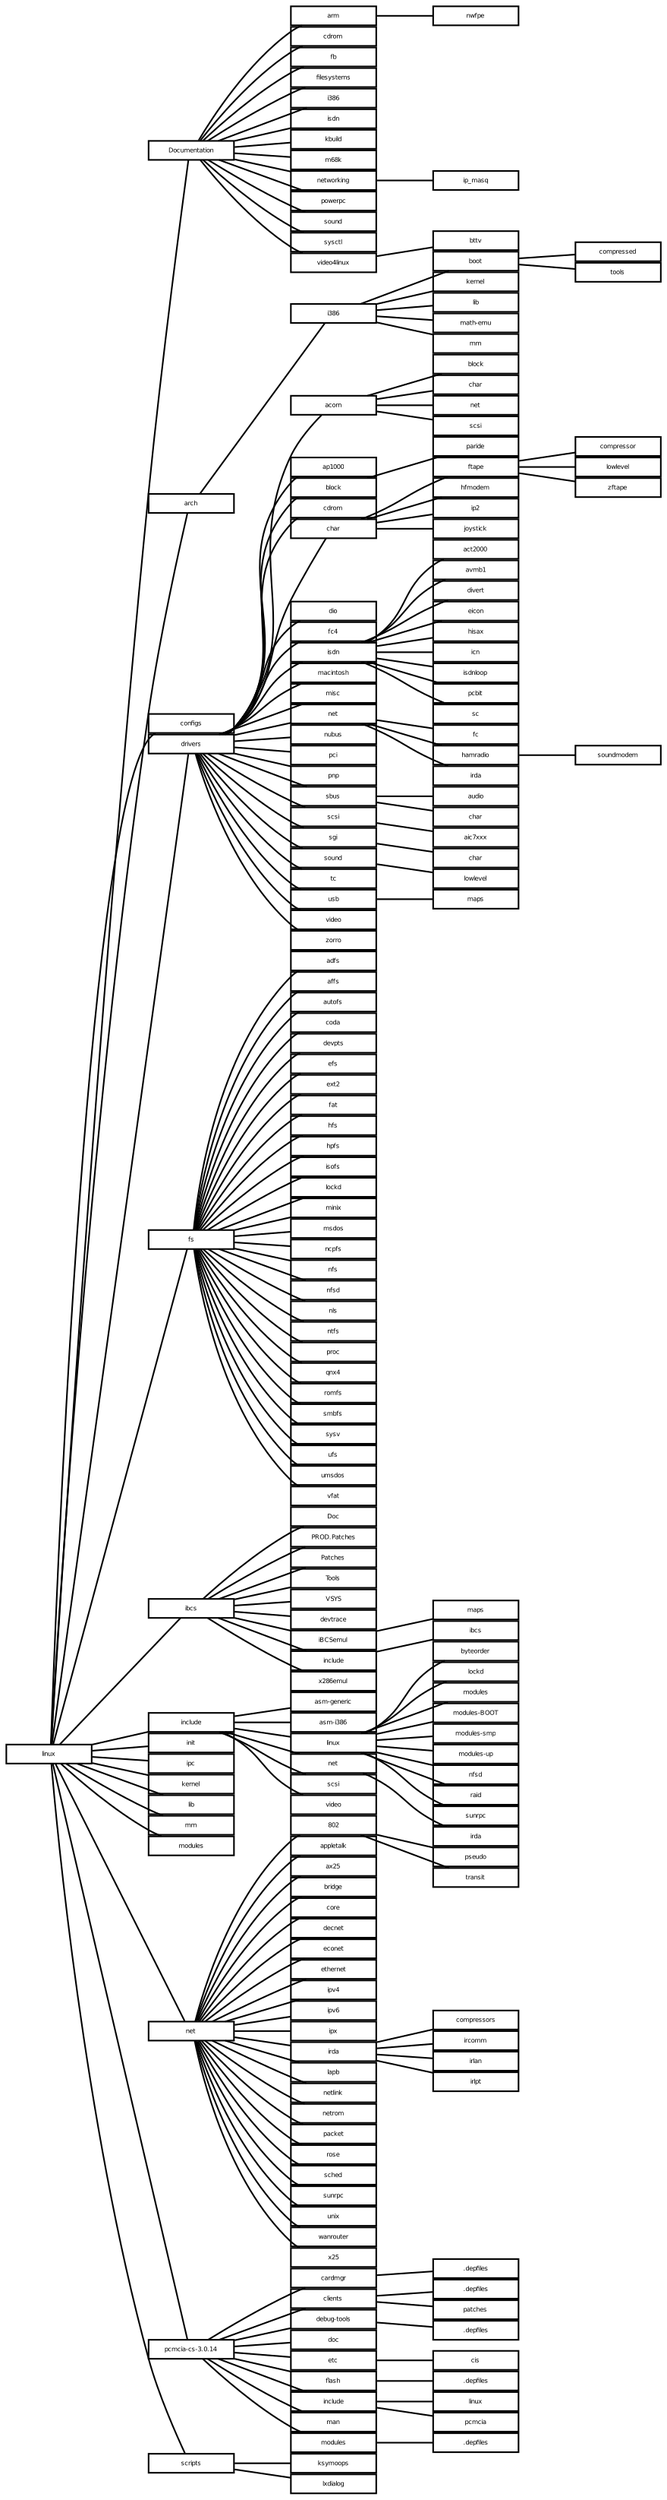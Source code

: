 #!/usr/local/bin/dot
# Automatically generated file.
# Contains the directory representation of /usr/src/linux/ generated by dirgraph.pl
#

digraph G {
	nodesep=.01;
	rankdir=LR;
	node [height=.05,shape=box,fontname="Helvetica",fontsize=4];
	edge [arrowhead=none,arrowtail=none];

	__usr_src_linux [label="linux"];
	__usr_src_linux_Documentation [label="Documentation"];
	__usr_src_linux_Documentation_arm [label="arm"];
	__usr_src_linux_Documentation_arm_nwfpe [label="nwfpe"];
	__usr_src_linux_Documentation_cdrom [label="cdrom"];
	__usr_src_linux_Documentation_fb [label="fb"];
	__usr_src_linux_Documentation_filesystems [label="filesystems"];
	__usr_src_linux_Documentation_i386 [label="i386"];
	__usr_src_linux_Documentation_isdn [label="isdn"];
	__usr_src_linux_Documentation_kbuild [label="kbuild"];
	__usr_src_linux_Documentation_m68k [label="m68k"];
	__usr_src_linux_Documentation_networking [label="networking"];
	__usr_src_linux_Documentation_networking_ip_masq [label="ip_masq"];
	__usr_src_linux_Documentation_powerpc [label="powerpc"];
	__usr_src_linux_Documentation_sound [label="sound"];
	__usr_src_linux_Documentation_sysctl [label="sysctl"];
	__usr_src_linux_Documentation_video4linux [label="video4linux"];
	__usr_src_linux_Documentation_video4linux_bttv [label="bttv"];
	__usr_src_linux_arch [label="arch"];
	__usr_src_linux_arch_i386 [label="i386"];
	__usr_src_linux_arch_i386_boot [label="boot"];
	__usr_src_linux_arch_i386_boot_compressed [label="compressed"];
	__usr_src_linux_arch_i386_boot_tools [label="tools"];
	__usr_src_linux_arch_i386_kernel [label="kernel"];
	__usr_src_linux_arch_i386_lib [label="lib"];
	__usr_src_linux_arch_i386_math_emu [label="math-emu"];
	__usr_src_linux_arch_i386_mm [label="mm"];
	__usr_src_linux_configs [label="configs"];
	__usr_src_linux_drivers [label="drivers"];
	__usr_src_linux_drivers_acorn [label="acorn"];
	__usr_src_linux_drivers_acorn_block [label="block"];
	__usr_src_linux_drivers_acorn_char [label="char"];
	__usr_src_linux_drivers_acorn_net [label="net"];
	__usr_src_linux_drivers_acorn_scsi [label="scsi"];
	__usr_src_linux_drivers_ap1000 [label="ap1000"];
	__usr_src_linux_drivers_block [label="block"];
	__usr_src_linux_drivers_block_paride [label="paride"];
	__usr_src_linux_drivers_cdrom [label="cdrom"];
	__usr_src_linux_drivers_char [label="char"];
	__usr_src_linux_drivers_char_ftape [label="ftape"];
	__usr_src_linux_drivers_char_ftape_compressor [label="compressor"];
	__usr_src_linux_drivers_char_ftape_lowlevel [label="lowlevel"];
	__usr_src_linux_drivers_char_ftape_zftape [label="zftape"];
	__usr_src_linux_drivers_char_hfmodem [label="hfmodem"];
	__usr_src_linux_drivers_char_ip2 [label="ip2"];
	__usr_src_linux_drivers_char_joystick [label="joystick"];
	__usr_src_linux_drivers_dio [label="dio"];
	__usr_src_linux_drivers_fc4 [label="fc4"];
	__usr_src_linux_drivers_isdn [label="isdn"];
	__usr_src_linux_drivers_isdn_act2000 [label="act2000"];
	__usr_src_linux_drivers_isdn_avmb1 [label="avmb1"];
	__usr_src_linux_drivers_isdn_divert [label="divert"];
	__usr_src_linux_drivers_isdn_eicon [label="eicon"];
	__usr_src_linux_drivers_isdn_hisax [label="hisax"];
	__usr_src_linux_drivers_isdn_icn [label="icn"];
	__usr_src_linux_drivers_isdn_isdnloop [label="isdnloop"];
	__usr_src_linux_drivers_isdn_pcbit [label="pcbit"];
	__usr_src_linux_drivers_isdn_sc [label="sc"];
	__usr_src_linux_drivers_macintosh [label="macintosh"];
	__usr_src_linux_drivers_misc [label="misc"];
	__usr_src_linux_drivers_net [label="net"];
	__usr_src_linux_drivers_net_fc [label="fc"];
	__usr_src_linux_drivers_net_hamradio [label="hamradio"];
	__usr_src_linux_drivers_net_hamradio_soundmodem [label="soundmodem"];
	__usr_src_linux_drivers_net_irda [label="irda"];
	__usr_src_linux_drivers_nubus [label="nubus"];
	__usr_src_linux_drivers_pci [label="pci"];
	__usr_src_linux_drivers_pnp [label="pnp"];
	__usr_src_linux_drivers_sbus [label="sbus"];
	__usr_src_linux_drivers_sbus_audio [label="audio"];
	__usr_src_linux_drivers_sbus_char [label="char"];
	__usr_src_linux_drivers_scsi [label="scsi"];
	__usr_src_linux_drivers_scsi_aic7xxx [label="aic7xxx"];
	__usr_src_linux_drivers_sgi [label="sgi"];
	__usr_src_linux_drivers_sgi_char [label="char"];
	__usr_src_linux_drivers_sound [label="sound"];
	__usr_src_linux_drivers_sound_lowlevel [label="lowlevel"];
	__usr_src_linux_drivers_tc [label="tc"];
	__usr_src_linux_drivers_usb [label="usb"];
	__usr_src_linux_drivers_usb_maps [label="maps"];
	__usr_src_linux_drivers_video [label="video"];
	__usr_src_linux_drivers_zorro [label="zorro"];
	__usr_src_linux_fs [label="fs"];
	__usr_src_linux_fs_adfs [label="adfs"];
	__usr_src_linux_fs_affs [label="affs"];
	__usr_src_linux_fs_autofs [label="autofs"];
	__usr_src_linux_fs_coda [label="coda"];
	__usr_src_linux_fs_devpts [label="devpts"];
	__usr_src_linux_fs_efs [label="efs"];
	__usr_src_linux_fs_ext2 [label="ext2"];
	__usr_src_linux_fs_fat [label="fat"];
	__usr_src_linux_fs_hfs [label="hfs"];
	__usr_src_linux_fs_hpfs [label="hpfs"];
	__usr_src_linux_fs_isofs [label="isofs"];
	__usr_src_linux_fs_lockd [label="lockd"];
	__usr_src_linux_fs_minix [label="minix"];
	__usr_src_linux_fs_msdos [label="msdos"];
	__usr_src_linux_fs_ncpfs [label="ncpfs"];
	__usr_src_linux_fs_nfs [label="nfs"];
	__usr_src_linux_fs_nfsd [label="nfsd"];
	__usr_src_linux_fs_nls [label="nls"];
	__usr_src_linux_fs_ntfs [label="ntfs"];
	__usr_src_linux_fs_proc [label="proc"];
	__usr_src_linux_fs_qnx4 [label="qnx4"];
	__usr_src_linux_fs_romfs [label="romfs"];
	__usr_src_linux_fs_smbfs [label="smbfs"];
	__usr_src_linux_fs_sysv [label="sysv"];
	__usr_src_linux_fs_ufs [label="ufs"];
	__usr_src_linux_fs_umsdos [label="umsdos"];
	__usr_src_linux_fs_vfat [label="vfat"];
	__usr_src_linux_ibcs [label="ibcs"];
	__usr_src_linux_ibcs_Doc [label="Doc"];
	__usr_src_linux_ibcs_PROD_Patches [label="PROD.Patches"];
	__usr_src_linux_ibcs_Patches [label="Patches"];
	__usr_src_linux_ibcs_Tools [label="Tools"];
	__usr_src_linux_ibcs_VSYS [label="VSYS"];
	__usr_src_linux_ibcs_devtrace [label="devtrace"];
	__usr_src_linux_ibcs_iBCSemul [label="iBCSemul"];
	__usr_src_linux_ibcs_iBCSemul_maps [label="maps"];
	__usr_src_linux_ibcs_include [label="include"];
	__usr_src_linux_ibcs_include_ibcs [label="ibcs"];
	__usr_src_linux_ibcs_x286emul [label="x286emul"];
	__usr_src_linux_include [label="include"];
	__usr_src_linux_include_asm_generic [label="asm-generic"];
	__usr_src_linux_include_asm_i386 [label="asm-i386"];
	__usr_src_linux_include_linux [label="linux"];
	__usr_src_linux_include_linux_byteorder [label="byteorder"];
	__usr_src_linux_include_linux_lockd [label="lockd"];
	__usr_src_linux_include_linux_modules [label="modules"];
	__usr_src_linux_include_linux_modules_BOOT [label="modules-BOOT"];
	__usr_src_linux_include_linux_modules_smp [label="modules-smp"];
	__usr_src_linux_include_linux_modules_up [label="modules-up"];
	__usr_src_linux_include_linux_nfsd [label="nfsd"];
	__usr_src_linux_include_linux_raid [label="raid"];
	__usr_src_linux_include_linux_sunrpc [label="sunrpc"];
	__usr_src_linux_include_net [label="net"];
	__usr_src_linux_include_net_irda [label="irda"];
	__usr_src_linux_include_scsi [label="scsi"];
	__usr_src_linux_include_video [label="video"];
	__usr_src_linux_init [label="init"];
	__usr_src_linux_ipc [label="ipc"];
	__usr_src_linux_kernel [label="kernel"];
	__usr_src_linux_lib [label="lib"];
	__usr_src_linux_mm [label="mm"];
	__usr_src_linux_modules [label="modules"];
	__usr_src_linux_net [label="net"];
	__usr_src_linux_net_802 [label="802"];
	__usr_src_linux_net_802_pseudo [label="pseudo"];
	__usr_src_linux_net_802_transit [label="transit"];
	__usr_src_linux_net_appletalk [label="appletalk"];
	__usr_src_linux_net_ax25 [label="ax25"];
	__usr_src_linux_net_bridge [label="bridge"];
	__usr_src_linux_net_core [label="core"];
	__usr_src_linux_net_decnet [label="decnet"];
	__usr_src_linux_net_econet [label="econet"];
	__usr_src_linux_net_ethernet [label="ethernet"];
	__usr_src_linux_net_ipv4 [label="ipv4"];
	__usr_src_linux_net_ipv6 [label="ipv6"];
	__usr_src_linux_net_ipx [label="ipx"];
	__usr_src_linux_net_irda [label="irda"];
	__usr_src_linux_net_irda_compressors [label="compressors"];
	__usr_src_linux_net_irda_ircomm [label="ircomm"];
	__usr_src_linux_net_irda_irlan [label="irlan"];
	__usr_src_linux_net_irda_irlpt [label="irlpt"];
	__usr_src_linux_net_lapb [label="lapb"];
	__usr_src_linux_net_netlink [label="netlink"];
	__usr_src_linux_net_netrom [label="netrom"];
	__usr_src_linux_net_packet [label="packet"];
	__usr_src_linux_net_rose [label="rose"];
	__usr_src_linux_net_sched [label="sched"];
	__usr_src_linux_net_sunrpc [label="sunrpc"];
	__usr_src_linux_net_unix [label="unix"];
	__usr_src_linux_net_wanrouter [label="wanrouter"];
	__usr_src_linux_net_x25 [label="x25"];
	__usr_src_linux_pcmcia_cs_3_0_14 [label="pcmcia-cs-3.0.14"];
	__usr_src_linux_pcmcia_cs_3_0_14_cardmgr [label="cardmgr"];
	__usr_src_linux_pcmcia_cs_3_0_14_cardmgr__depfiles [label=".depfiles"];
	__usr_src_linux_pcmcia_cs_3_0_14_clients [label="clients"];
	__usr_src_linux_pcmcia_cs_3_0_14_clients__depfiles [label=".depfiles"];
	__usr_src_linux_pcmcia_cs_3_0_14_clients_patches [label="patches"];
	__usr_src_linux_pcmcia_cs_3_0_14_debug_tools [label="debug-tools"];
	__usr_src_linux_pcmcia_cs_3_0_14_debug_tools__depfiles [label=".depfiles"];
	__usr_src_linux_pcmcia_cs_3_0_14_doc [label="doc"];
	__usr_src_linux_pcmcia_cs_3_0_14_etc [label="etc"];
	__usr_src_linux_pcmcia_cs_3_0_14_etc_cis [label="cis"];
	__usr_src_linux_pcmcia_cs_3_0_14_flash [label="flash"];
	__usr_src_linux_pcmcia_cs_3_0_14_flash__depfiles [label=".depfiles"];
	__usr_src_linux_pcmcia_cs_3_0_14_include [label="include"];
	__usr_src_linux_pcmcia_cs_3_0_14_include_linux [label="linux"];
	__usr_src_linux_pcmcia_cs_3_0_14_include_pcmcia [label="pcmcia"];
	__usr_src_linux_pcmcia_cs_3_0_14_man [label="man"];
	__usr_src_linux_pcmcia_cs_3_0_14_modules [label="modules"];
	__usr_src_linux_pcmcia_cs_3_0_14_modules__depfiles [label=".depfiles"];
	__usr_src_linux_scripts [label="scripts"];
	__usr_src_linux_scripts_ksymoops [label="ksymoops"];
	__usr_src_linux_scripts_lxdialog [label="lxdialog"];
	__usr_src_linux->__usr_src_linux_Documentation;
	__usr_src_linux->__usr_src_linux_arch;
	__usr_src_linux->__usr_src_linux_configs;
	__usr_src_linux->__usr_src_linux_drivers;
	__usr_src_linux->__usr_src_linux_fs;
	__usr_src_linux->__usr_src_linux_ibcs;
	__usr_src_linux->__usr_src_linux_include;
	__usr_src_linux->__usr_src_linux_init;
	__usr_src_linux->__usr_src_linux_ipc;
	__usr_src_linux->__usr_src_linux_kernel;
	__usr_src_linux->__usr_src_linux_lib;
	__usr_src_linux->__usr_src_linux_mm;
	__usr_src_linux->__usr_src_linux_modules;
	__usr_src_linux->__usr_src_linux_net;
	__usr_src_linux->__usr_src_linux_pcmcia_cs_3_0_14;
	__usr_src_linux->__usr_src_linux_scripts;
	__usr_src_linux_Documentation->__usr_src_linux_Documentation_arm;
	__usr_src_linux_Documentation->__usr_src_linux_Documentation_cdrom;
	__usr_src_linux_Documentation->__usr_src_linux_Documentation_fb;
	__usr_src_linux_Documentation->__usr_src_linux_Documentation_filesystems;
	__usr_src_linux_Documentation->__usr_src_linux_Documentation_i386;
	__usr_src_linux_Documentation->__usr_src_linux_Documentation_isdn;
	__usr_src_linux_Documentation->__usr_src_linux_Documentation_kbuild;
	__usr_src_linux_Documentation->__usr_src_linux_Documentation_m68k;
	__usr_src_linux_Documentation->__usr_src_linux_Documentation_networking;
	__usr_src_linux_Documentation->__usr_src_linux_Documentation_powerpc;
	__usr_src_linux_Documentation->__usr_src_linux_Documentation_sound;
	__usr_src_linux_Documentation->__usr_src_linux_Documentation_sysctl;
	__usr_src_linux_Documentation->__usr_src_linux_Documentation_video4linux;
	__usr_src_linux_Documentation_arm->__usr_src_linux_Documentation_arm_nwfpe;
	__usr_src_linux_Documentation_networking->__usr_src_linux_Documentation_networking_ip_masq;
	__usr_src_linux_Documentation_video4linux->__usr_src_linux_Documentation_video4linux_bttv;
	__usr_src_linux_arch->__usr_src_linux_arch_i386;
	__usr_src_linux_arch_i386->__usr_src_linux_arch_i386_boot;
	__usr_src_linux_arch_i386->__usr_src_linux_arch_i386_kernel;
	__usr_src_linux_arch_i386->__usr_src_linux_arch_i386_lib;
	__usr_src_linux_arch_i386->__usr_src_linux_arch_i386_math_emu;
	__usr_src_linux_arch_i386->__usr_src_linux_arch_i386_mm;
	__usr_src_linux_arch_i386_boot->__usr_src_linux_arch_i386_boot_compressed;
	__usr_src_linux_arch_i386_boot->__usr_src_linux_arch_i386_boot_tools;
	__usr_src_linux_drivers->__usr_src_linux_drivers_acorn;
	__usr_src_linux_drivers->__usr_src_linux_drivers_ap1000;
	__usr_src_linux_drivers->__usr_src_linux_drivers_block;
	__usr_src_linux_drivers->__usr_src_linux_drivers_cdrom;
	__usr_src_linux_drivers->__usr_src_linux_drivers_char;
	__usr_src_linux_drivers->__usr_src_linux_drivers_dio;
	__usr_src_linux_drivers->__usr_src_linux_drivers_fc4;
	__usr_src_linux_drivers->__usr_src_linux_drivers_isdn;
	__usr_src_linux_drivers->__usr_src_linux_drivers_macintosh;
	__usr_src_linux_drivers->__usr_src_linux_drivers_misc;
	__usr_src_linux_drivers->__usr_src_linux_drivers_net;
	__usr_src_linux_drivers->__usr_src_linux_drivers_nubus;
	__usr_src_linux_drivers->__usr_src_linux_drivers_pci;
	__usr_src_linux_drivers->__usr_src_linux_drivers_pnp;
	__usr_src_linux_drivers->__usr_src_linux_drivers_sbus;
	__usr_src_linux_drivers->__usr_src_linux_drivers_scsi;
	__usr_src_linux_drivers->__usr_src_linux_drivers_sgi;
	__usr_src_linux_drivers->__usr_src_linux_drivers_sound;
	__usr_src_linux_drivers->__usr_src_linux_drivers_tc;
	__usr_src_linux_drivers->__usr_src_linux_drivers_usb;
	__usr_src_linux_drivers->__usr_src_linux_drivers_video;
	__usr_src_linux_drivers->__usr_src_linux_drivers_zorro;
	__usr_src_linux_drivers_acorn->__usr_src_linux_drivers_acorn_block;
	__usr_src_linux_drivers_acorn->__usr_src_linux_drivers_acorn_char;
	__usr_src_linux_drivers_acorn->__usr_src_linux_drivers_acorn_net;
	__usr_src_linux_drivers_acorn->__usr_src_linux_drivers_acorn_scsi;
	__usr_src_linux_drivers_block->__usr_src_linux_drivers_block_paride;
	__usr_src_linux_drivers_char->__usr_src_linux_drivers_char_ftape;
	__usr_src_linux_drivers_char->__usr_src_linux_drivers_char_hfmodem;
	__usr_src_linux_drivers_char->__usr_src_linux_drivers_char_ip2;
	__usr_src_linux_drivers_char->__usr_src_linux_drivers_char_joystick;
	__usr_src_linux_drivers_char_ftape->__usr_src_linux_drivers_char_ftape_compressor;
	__usr_src_linux_drivers_char_ftape->__usr_src_linux_drivers_char_ftape_lowlevel;
	__usr_src_linux_drivers_char_ftape->__usr_src_linux_drivers_char_ftape_zftape;
	__usr_src_linux_drivers_isdn->__usr_src_linux_drivers_isdn_act2000;
	__usr_src_linux_drivers_isdn->__usr_src_linux_drivers_isdn_avmb1;
	__usr_src_linux_drivers_isdn->__usr_src_linux_drivers_isdn_divert;
	__usr_src_linux_drivers_isdn->__usr_src_linux_drivers_isdn_eicon;
	__usr_src_linux_drivers_isdn->__usr_src_linux_drivers_isdn_hisax;
	__usr_src_linux_drivers_isdn->__usr_src_linux_drivers_isdn_icn;
	__usr_src_linux_drivers_isdn->__usr_src_linux_drivers_isdn_isdnloop;
	__usr_src_linux_drivers_isdn->__usr_src_linux_drivers_isdn_pcbit;
	__usr_src_linux_drivers_isdn->__usr_src_linux_drivers_isdn_sc;
	__usr_src_linux_drivers_net->__usr_src_linux_drivers_net_fc;
	__usr_src_linux_drivers_net->__usr_src_linux_drivers_net_hamradio;
	__usr_src_linux_drivers_net->__usr_src_linux_drivers_net_irda;
	__usr_src_linux_drivers_net_hamradio->__usr_src_linux_drivers_net_hamradio_soundmodem;
	__usr_src_linux_drivers_sbus->__usr_src_linux_drivers_sbus_audio;
	__usr_src_linux_drivers_sbus->__usr_src_linux_drivers_sbus_char;
	__usr_src_linux_drivers_scsi->__usr_src_linux_drivers_scsi_aic7xxx;
	__usr_src_linux_drivers_sgi->__usr_src_linux_drivers_sgi_char;
	__usr_src_linux_drivers_sound->__usr_src_linux_drivers_sound_lowlevel;
	__usr_src_linux_drivers_usb->__usr_src_linux_drivers_usb_maps;
	__usr_src_linux_fs->__usr_src_linux_fs_adfs;
	__usr_src_linux_fs->__usr_src_linux_fs_affs;
	__usr_src_linux_fs->__usr_src_linux_fs_autofs;
	__usr_src_linux_fs->__usr_src_linux_fs_coda;
	__usr_src_linux_fs->__usr_src_linux_fs_devpts;
	__usr_src_linux_fs->__usr_src_linux_fs_efs;
	__usr_src_linux_fs->__usr_src_linux_fs_ext2;
	__usr_src_linux_fs->__usr_src_linux_fs_fat;
	__usr_src_linux_fs->__usr_src_linux_fs_hfs;
	__usr_src_linux_fs->__usr_src_linux_fs_hpfs;
	__usr_src_linux_fs->__usr_src_linux_fs_isofs;
	__usr_src_linux_fs->__usr_src_linux_fs_lockd;
	__usr_src_linux_fs->__usr_src_linux_fs_minix;
	__usr_src_linux_fs->__usr_src_linux_fs_msdos;
	__usr_src_linux_fs->__usr_src_linux_fs_ncpfs;
	__usr_src_linux_fs->__usr_src_linux_fs_nfs;
	__usr_src_linux_fs->__usr_src_linux_fs_nfsd;
	__usr_src_linux_fs->__usr_src_linux_fs_nls;
	__usr_src_linux_fs->__usr_src_linux_fs_ntfs;
	__usr_src_linux_fs->__usr_src_linux_fs_proc;
	__usr_src_linux_fs->__usr_src_linux_fs_qnx4;
	__usr_src_linux_fs->__usr_src_linux_fs_romfs;
	__usr_src_linux_fs->__usr_src_linux_fs_smbfs;
	__usr_src_linux_fs->__usr_src_linux_fs_sysv;
	__usr_src_linux_fs->__usr_src_linux_fs_ufs;
	__usr_src_linux_fs->__usr_src_linux_fs_umsdos;
	__usr_src_linux_fs->__usr_src_linux_fs_vfat;
	__usr_src_linux_ibcs->__usr_src_linux_ibcs_Doc;
	__usr_src_linux_ibcs->__usr_src_linux_ibcs_PROD_Patches;
	__usr_src_linux_ibcs->__usr_src_linux_ibcs_Patches;
	__usr_src_linux_ibcs->__usr_src_linux_ibcs_Tools;
	__usr_src_linux_ibcs->__usr_src_linux_ibcs_VSYS;
	__usr_src_linux_ibcs->__usr_src_linux_ibcs_devtrace;
	__usr_src_linux_ibcs->__usr_src_linux_ibcs_iBCSemul;
	__usr_src_linux_ibcs->__usr_src_linux_ibcs_include;
	__usr_src_linux_ibcs->__usr_src_linux_ibcs_x286emul;
	__usr_src_linux_ibcs_iBCSemul->__usr_src_linux_ibcs_iBCSemul_maps;
	__usr_src_linux_ibcs_include->__usr_src_linux_ibcs_include_ibcs;
	__usr_src_linux_include->__usr_src_linux_include_asm_generic;
	__usr_src_linux_include->__usr_src_linux_include_asm_i386;
	__usr_src_linux_include->__usr_src_linux_include_linux;
	__usr_src_linux_include->__usr_src_linux_include_net;
	__usr_src_linux_include->__usr_src_linux_include_scsi;
	__usr_src_linux_include->__usr_src_linux_include_video;
	__usr_src_linux_include_linux->__usr_src_linux_include_linux_byteorder;
	__usr_src_linux_include_linux->__usr_src_linux_include_linux_lockd;
	__usr_src_linux_include_linux->__usr_src_linux_include_linux_modules;
	__usr_src_linux_include_linux->__usr_src_linux_include_linux_modules_BOOT;
	__usr_src_linux_include_linux->__usr_src_linux_include_linux_modules_smp;
	__usr_src_linux_include_linux->__usr_src_linux_include_linux_modules_up;
	__usr_src_linux_include_linux->__usr_src_linux_include_linux_nfsd;
	__usr_src_linux_include_linux->__usr_src_linux_include_linux_raid;
	__usr_src_linux_include_linux->__usr_src_linux_include_linux_sunrpc;
	__usr_src_linux_include_net->__usr_src_linux_include_net_irda;
	__usr_src_linux_net->__usr_src_linux_net_802;
	__usr_src_linux_net->__usr_src_linux_net_appletalk;
	__usr_src_linux_net->__usr_src_linux_net_ax25;
	__usr_src_linux_net->__usr_src_linux_net_bridge;
	__usr_src_linux_net->__usr_src_linux_net_core;
	__usr_src_linux_net->__usr_src_linux_net_decnet;
	__usr_src_linux_net->__usr_src_linux_net_econet;
	__usr_src_linux_net->__usr_src_linux_net_ethernet;
	__usr_src_linux_net->__usr_src_linux_net_ipv4;
	__usr_src_linux_net->__usr_src_linux_net_ipv6;
	__usr_src_linux_net->__usr_src_linux_net_ipx;
	__usr_src_linux_net->__usr_src_linux_net_irda;
	__usr_src_linux_net->__usr_src_linux_net_lapb;
	__usr_src_linux_net->__usr_src_linux_net_netlink;
	__usr_src_linux_net->__usr_src_linux_net_netrom;
	__usr_src_linux_net->__usr_src_linux_net_packet;
	__usr_src_linux_net->__usr_src_linux_net_rose;
	__usr_src_linux_net->__usr_src_linux_net_sched;
	__usr_src_linux_net->__usr_src_linux_net_sunrpc;
	__usr_src_linux_net->__usr_src_linux_net_unix;
	__usr_src_linux_net->__usr_src_linux_net_wanrouter;
	__usr_src_linux_net->__usr_src_linux_net_x25;
	__usr_src_linux_net_802->__usr_src_linux_net_802_pseudo;
	__usr_src_linux_net_802->__usr_src_linux_net_802_transit;
	__usr_src_linux_net_irda->__usr_src_linux_net_irda_compressors;
	__usr_src_linux_net_irda->__usr_src_linux_net_irda_ircomm;
	__usr_src_linux_net_irda->__usr_src_linux_net_irda_irlan;
	__usr_src_linux_net_irda->__usr_src_linux_net_irda_irlpt;
	__usr_src_linux_pcmcia_cs_3_0_14->__usr_src_linux_pcmcia_cs_3_0_14_cardmgr;
	__usr_src_linux_pcmcia_cs_3_0_14->__usr_src_linux_pcmcia_cs_3_0_14_clients;
	__usr_src_linux_pcmcia_cs_3_0_14->__usr_src_linux_pcmcia_cs_3_0_14_debug_tools;
	__usr_src_linux_pcmcia_cs_3_0_14->__usr_src_linux_pcmcia_cs_3_0_14_doc;
	__usr_src_linux_pcmcia_cs_3_0_14->__usr_src_linux_pcmcia_cs_3_0_14_etc;
	__usr_src_linux_pcmcia_cs_3_0_14->__usr_src_linux_pcmcia_cs_3_0_14_flash;
	__usr_src_linux_pcmcia_cs_3_0_14->__usr_src_linux_pcmcia_cs_3_0_14_include;
	__usr_src_linux_pcmcia_cs_3_0_14->__usr_src_linux_pcmcia_cs_3_0_14_man;
	__usr_src_linux_pcmcia_cs_3_0_14->__usr_src_linux_pcmcia_cs_3_0_14_modules;
	__usr_src_linux_pcmcia_cs_3_0_14_cardmgr->__usr_src_linux_pcmcia_cs_3_0_14_cardmgr__depfiles;
	__usr_src_linux_pcmcia_cs_3_0_14_clients->__usr_src_linux_pcmcia_cs_3_0_14_clients__depfiles;
	__usr_src_linux_pcmcia_cs_3_0_14_clients->__usr_src_linux_pcmcia_cs_3_0_14_clients_patches;
	__usr_src_linux_pcmcia_cs_3_0_14_debug_tools->__usr_src_linux_pcmcia_cs_3_0_14_debug_tools__depfiles;
	__usr_src_linux_pcmcia_cs_3_0_14_etc->__usr_src_linux_pcmcia_cs_3_0_14_etc_cis;
	__usr_src_linux_pcmcia_cs_3_0_14_flash->__usr_src_linux_pcmcia_cs_3_0_14_flash__depfiles;
	__usr_src_linux_pcmcia_cs_3_0_14_include->__usr_src_linux_pcmcia_cs_3_0_14_include_linux;
	__usr_src_linux_pcmcia_cs_3_0_14_include->__usr_src_linux_pcmcia_cs_3_0_14_include_pcmcia;
	__usr_src_linux_pcmcia_cs_3_0_14_modules->__usr_src_linux_pcmcia_cs_3_0_14_modules__depfiles;
	__usr_src_linux_scripts->__usr_src_linux_scripts_ksymoops;
	__usr_src_linux_scripts->__usr_src_linux_scripts_lxdialog;
}

